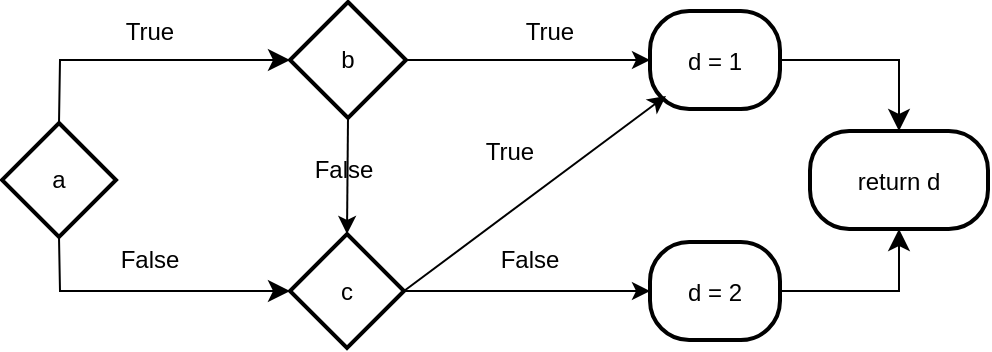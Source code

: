 <mxfile version="24.7.14">
  <diagram id="C5RBs43oDa-KdzZeNtuy" name="Page-1">
    <mxGraphModel dx="954" dy="-547" grid="1" gridSize="10" guides="1" tooltips="1" connect="1" arrows="1" fold="1" page="1" pageScale="1" pageWidth="827" pageHeight="1169" math="0" shadow="0">
      <root>
        <mxCell id="WIyWlLk6GJQsqaUBKTNV-0" />
        <mxCell id="WIyWlLk6GJQsqaUBKTNV-1" parent="WIyWlLk6GJQsqaUBKTNV-0" />
        <mxCell id="w8STW4bb3QN4_T52BafJ-17" value="a" style="rhombus;strokeWidth=2;whiteSpace=wrap;" vertex="1" parent="WIyWlLk6GJQsqaUBKTNV-1">
          <mxGeometry x="220" y="1270.5" width="57" height="57" as="geometry" />
        </mxCell>
        <mxCell id="w8STW4bb3QN4_T52BafJ-18" value="b" style="rhombus;strokeWidth=2;whiteSpace=wrap;" vertex="1" parent="WIyWlLk6GJQsqaUBKTNV-1">
          <mxGeometry x="364" y="1210" width="58" height="58" as="geometry" />
        </mxCell>
        <mxCell id="w8STW4bb3QN4_T52BafJ-19" value="c" style="rhombus;strokeWidth=2;whiteSpace=wrap;" vertex="1" parent="WIyWlLk6GJQsqaUBKTNV-1">
          <mxGeometry x="364" y="1326" width="57" height="57" as="geometry" />
        </mxCell>
        <mxCell id="w8STW4bb3QN4_T52BafJ-20" value="d = 1" style="rounded=1;arcSize=40;strokeWidth=2" vertex="1" parent="WIyWlLk6GJQsqaUBKTNV-1">
          <mxGeometry x="544" y="1214.5" width="65" height="49" as="geometry" />
        </mxCell>
        <mxCell id="w8STW4bb3QN4_T52BafJ-21" value="d = 2" style="rounded=1;arcSize=40;strokeWidth=2" vertex="1" parent="WIyWlLk6GJQsqaUBKTNV-1">
          <mxGeometry x="544" y="1330" width="65" height="49" as="geometry" />
        </mxCell>
        <mxCell id="w8STW4bb3QN4_T52BafJ-22" value="return d" style="rounded=1;arcSize=40;strokeWidth=2" vertex="1" parent="WIyWlLk6GJQsqaUBKTNV-1">
          <mxGeometry x="624" y="1274.5" width="89" height="49" as="geometry" />
        </mxCell>
        <mxCell id="w8STW4bb3QN4_T52BafJ-33" value="" style="edgeStyle=elbowEdgeStyle;elbow=horizontal;endArrow=classic;html=1;curved=0;rounded=0;endSize=8;startSize=8;exitX=0.5;exitY=1;exitDx=0;exitDy=0;entryX=0;entryY=0.5;entryDx=0;entryDy=0;" edge="1" parent="WIyWlLk6GJQsqaUBKTNV-1" source="w8STW4bb3QN4_T52BafJ-17" target="w8STW4bb3QN4_T52BafJ-19">
          <mxGeometry width="50" height="50" relative="1" as="geometry">
            <mxPoint x="334" y="1276" as="sourcePoint" />
            <mxPoint x="384" y="1226" as="targetPoint" />
            <Array as="points">
              <mxPoint x="249" y="1356" />
            </Array>
          </mxGeometry>
        </mxCell>
        <mxCell id="w8STW4bb3QN4_T52BafJ-34" value="True" style="text;strokeColor=none;align=center;fillColor=none;html=1;verticalAlign=middle;whiteSpace=wrap;rounded=0;" vertex="1" parent="WIyWlLk6GJQsqaUBKTNV-1">
          <mxGeometry x="264" y="1210" width="60" height="30" as="geometry" />
        </mxCell>
        <mxCell id="w8STW4bb3QN4_T52BafJ-35" value="" style="edgeStyle=elbowEdgeStyle;elbow=horizontal;endArrow=classic;html=1;curved=0;rounded=0;endSize=8;startSize=8;exitX=0.5;exitY=0;exitDx=0;exitDy=0;" edge="1" parent="WIyWlLk6GJQsqaUBKTNV-1" source="w8STW4bb3QN4_T52BafJ-17" target="w8STW4bb3QN4_T52BafJ-18">
          <mxGeometry width="50" height="50" relative="1" as="geometry">
            <mxPoint x="248.5" y="1274.5" as="sourcePoint" />
            <mxPoint x="364" y="1302" as="targetPoint" />
            <Array as="points">
              <mxPoint x="249" y="1303" />
            </Array>
          </mxGeometry>
        </mxCell>
        <mxCell id="w8STW4bb3QN4_T52BafJ-36" value="False" style="text;strokeColor=none;align=center;fillColor=none;html=1;verticalAlign=middle;whiteSpace=wrap;rounded=0;" vertex="1" parent="WIyWlLk6GJQsqaUBKTNV-1">
          <mxGeometry x="264" y="1323.5" width="60" height="30" as="geometry" />
        </mxCell>
        <mxCell id="w8STW4bb3QN4_T52BafJ-38" value="" style="endArrow=classic;html=1;rounded=0;exitX=0.5;exitY=1;exitDx=0;exitDy=0;entryX=0.5;entryY=0;entryDx=0;entryDy=0;" edge="1" parent="WIyWlLk6GJQsqaUBKTNV-1" source="w8STW4bb3QN4_T52BafJ-18" target="w8STW4bb3QN4_T52BafJ-19">
          <mxGeometry width="50" height="50" relative="1" as="geometry">
            <mxPoint x="334" y="1276" as="sourcePoint" />
            <mxPoint x="384" y="1226" as="targetPoint" />
          </mxGeometry>
        </mxCell>
        <mxCell id="w8STW4bb3QN4_T52BafJ-40" value="False" style="text;strokeColor=none;align=center;fillColor=none;html=1;verticalAlign=middle;whiteSpace=wrap;rounded=0;" vertex="1" parent="WIyWlLk6GJQsqaUBKTNV-1">
          <mxGeometry x="361" y="1279" width="60" height="30" as="geometry" />
        </mxCell>
        <mxCell id="w8STW4bb3QN4_T52BafJ-41" value="" style="endArrow=classic;html=1;rounded=0;exitX=1;exitY=0.5;exitDx=0;exitDy=0;entryX=0;entryY=0.5;entryDx=0;entryDy=0;" edge="1" parent="WIyWlLk6GJQsqaUBKTNV-1" source="w8STW4bb3QN4_T52BafJ-18" target="w8STW4bb3QN4_T52BafJ-20">
          <mxGeometry width="50" height="50" relative="1" as="geometry">
            <mxPoint x="334" y="1280" as="sourcePoint" />
            <mxPoint x="384" y="1230" as="targetPoint" />
          </mxGeometry>
        </mxCell>
        <mxCell id="w8STW4bb3QN4_T52BafJ-42" value="True" style="text;strokeColor=none;align=center;fillColor=none;html=1;verticalAlign=middle;whiteSpace=wrap;rounded=0;" vertex="1" parent="WIyWlLk6GJQsqaUBKTNV-1">
          <mxGeometry x="464" y="1210" width="60" height="30" as="geometry" />
        </mxCell>
        <mxCell id="w8STW4bb3QN4_T52BafJ-43" value="" style="endArrow=classic;html=1;rounded=0;exitX=1;exitY=0.5;exitDx=0;exitDy=0;entryX=0;entryY=0.5;entryDx=0;entryDy=0;" edge="1" parent="WIyWlLk6GJQsqaUBKTNV-1" source="w8STW4bb3QN4_T52BafJ-19" target="w8STW4bb3QN4_T52BafJ-21">
          <mxGeometry width="50" height="50" relative="1" as="geometry">
            <mxPoint x="464" y="1353.5" as="sourcePoint" />
            <mxPoint x="702" y="1353.5" as="targetPoint" />
          </mxGeometry>
        </mxCell>
        <mxCell id="w8STW4bb3QN4_T52BafJ-44" value="" style="endArrow=classic;html=1;rounded=0;exitX=1;exitY=0.5;exitDx=0;exitDy=0;entryX=0.123;entryY=0.867;entryDx=0;entryDy=0;entryPerimeter=0;" edge="1" parent="WIyWlLk6GJQsqaUBKTNV-1" source="w8STW4bb3QN4_T52BafJ-19" target="w8STW4bb3QN4_T52BafJ-20">
          <mxGeometry width="50" height="50" relative="1" as="geometry">
            <mxPoint x="334" y="1276" as="sourcePoint" />
            <mxPoint x="544" y="1260" as="targetPoint" />
          </mxGeometry>
        </mxCell>
        <mxCell id="w8STW4bb3QN4_T52BafJ-45" value="True" style="text;strokeColor=none;align=center;fillColor=none;html=1;verticalAlign=middle;whiteSpace=wrap;rounded=0;" vertex="1" parent="WIyWlLk6GJQsqaUBKTNV-1">
          <mxGeometry x="444" y="1269.5" width="60" height="30" as="geometry" />
        </mxCell>
        <mxCell id="w8STW4bb3QN4_T52BafJ-46" value="False" style="text;strokeColor=none;align=center;fillColor=none;html=1;verticalAlign=middle;whiteSpace=wrap;rounded=0;" vertex="1" parent="WIyWlLk6GJQsqaUBKTNV-1">
          <mxGeometry x="454" y="1323.5" width="60" height="30" as="geometry" />
        </mxCell>
        <mxCell id="w8STW4bb3QN4_T52BafJ-47" value="" style="edgeStyle=segmentEdgeStyle;endArrow=classic;html=1;curved=0;rounded=0;endSize=8;startSize=8;entryX=0.5;entryY=0;entryDx=0;entryDy=0;exitX=1;exitY=0.5;exitDx=0;exitDy=0;" edge="1" parent="WIyWlLk6GJQsqaUBKTNV-1" source="w8STW4bb3QN4_T52BafJ-20" target="w8STW4bb3QN4_T52BafJ-22">
          <mxGeometry width="50" height="50" relative="1" as="geometry">
            <mxPoint x="334" y="1276" as="sourcePoint" />
            <mxPoint x="384" y="1226" as="targetPoint" />
          </mxGeometry>
        </mxCell>
        <mxCell id="w8STW4bb3QN4_T52BafJ-48" value="" style="edgeStyle=segmentEdgeStyle;endArrow=classic;html=1;curved=0;rounded=0;endSize=8;startSize=8;entryX=0.5;entryY=1;entryDx=0;entryDy=0;exitX=1;exitY=0.5;exitDx=0;exitDy=0;" edge="1" parent="WIyWlLk6GJQsqaUBKTNV-1" source="w8STW4bb3QN4_T52BafJ-21" target="w8STW4bb3QN4_T52BafJ-22">
          <mxGeometry width="50" height="50" relative="1" as="geometry">
            <mxPoint x="619" y="1245" as="sourcePoint" />
            <mxPoint x="749" y="1270" as="targetPoint" />
          </mxGeometry>
        </mxCell>
      </root>
    </mxGraphModel>
  </diagram>
</mxfile>
